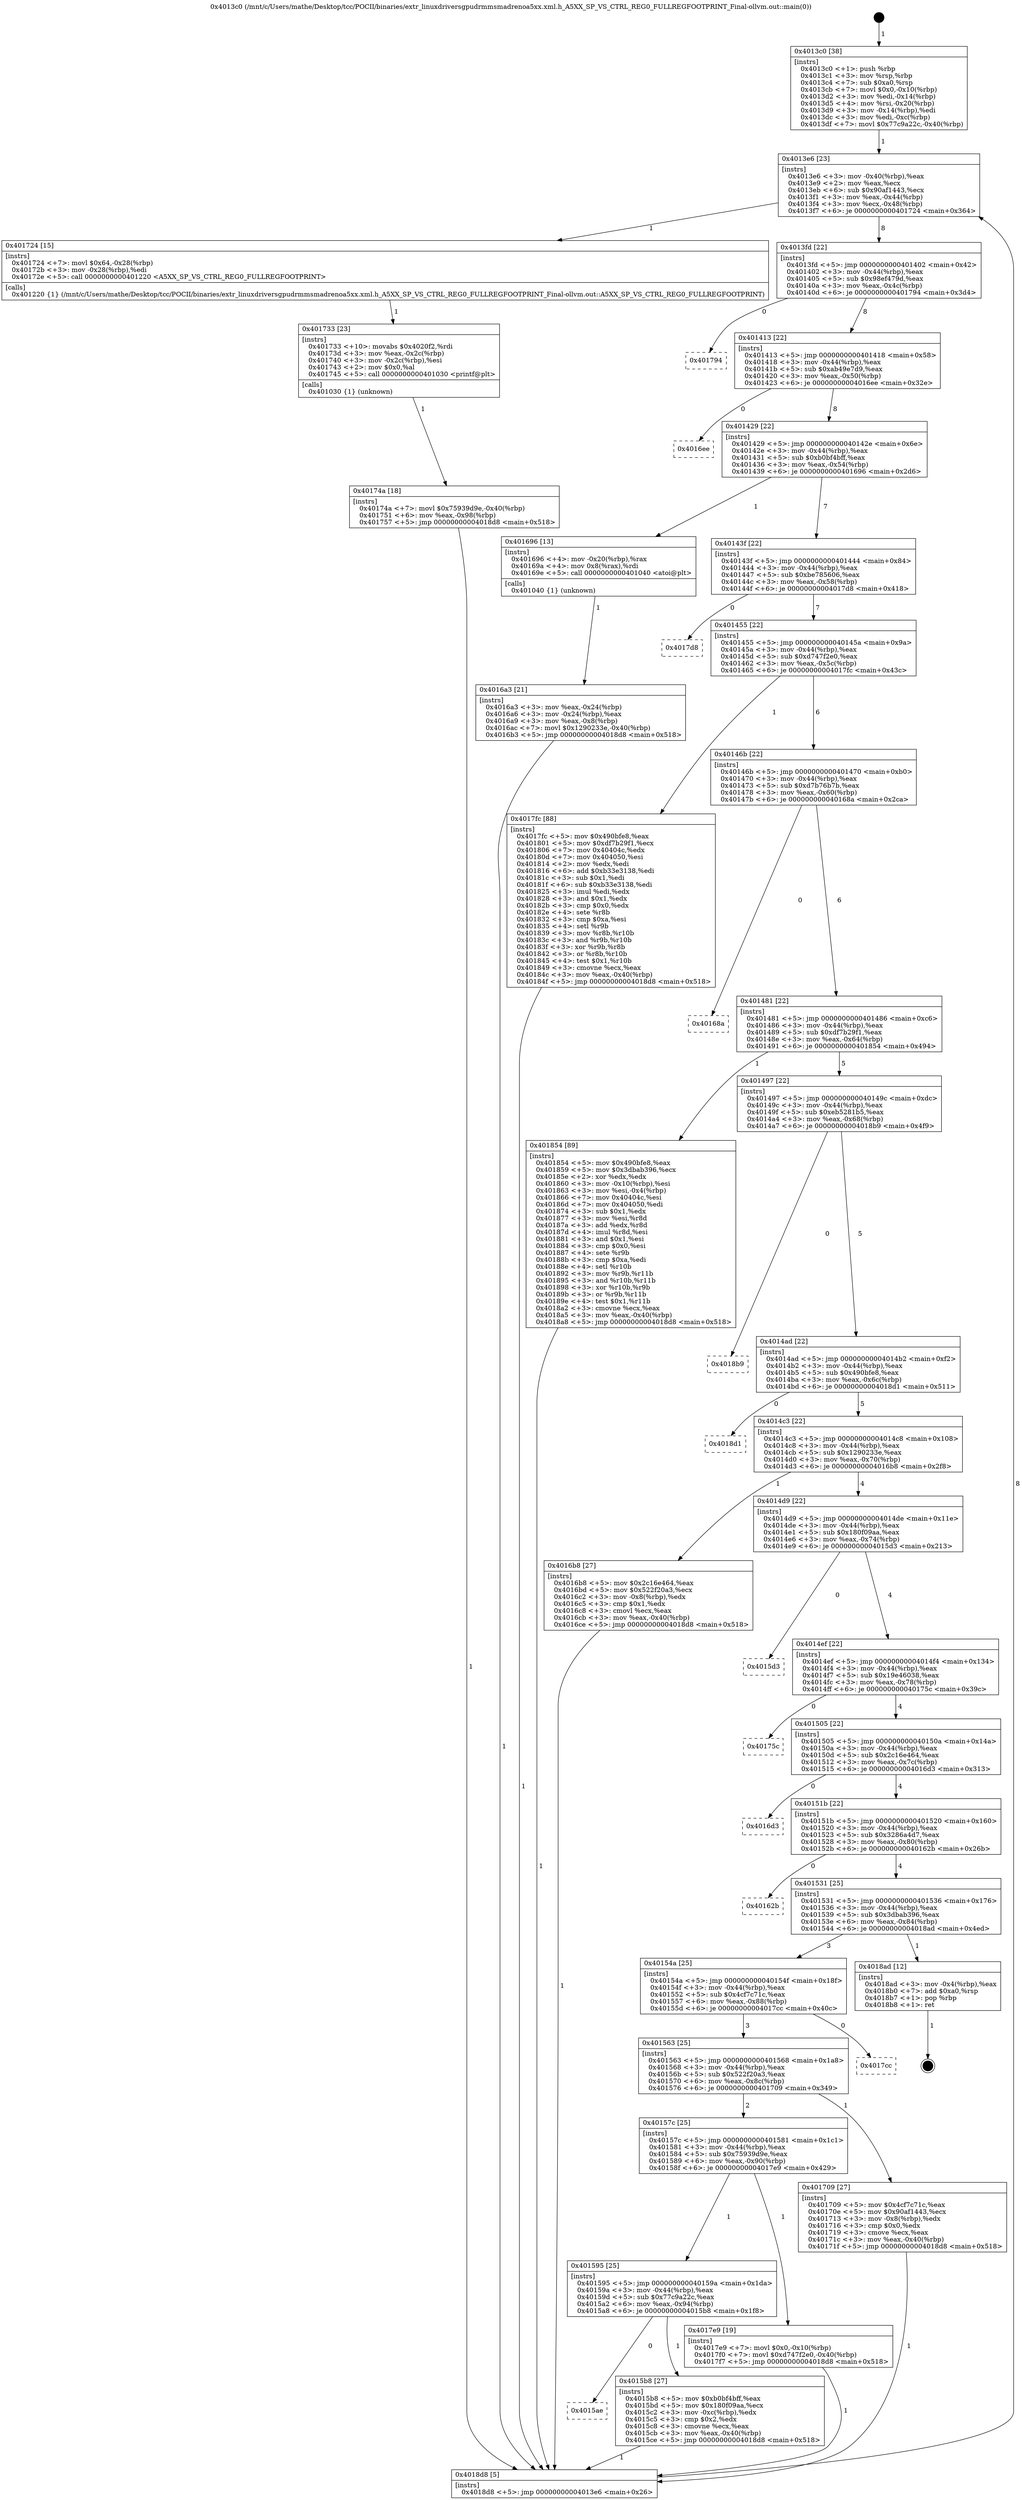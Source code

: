 digraph "0x4013c0" {
  label = "0x4013c0 (/mnt/c/Users/mathe/Desktop/tcc/POCII/binaries/extr_linuxdriversgpudrmmsmadrenoa5xx.xml.h_A5XX_SP_VS_CTRL_REG0_FULLREGFOOTPRINT_Final-ollvm.out::main(0))"
  labelloc = "t"
  node[shape=record]

  Entry [label="",width=0.3,height=0.3,shape=circle,fillcolor=black,style=filled]
  "0x4013e6" [label="{
     0x4013e6 [23]\l
     | [instrs]\l
     &nbsp;&nbsp;0x4013e6 \<+3\>: mov -0x40(%rbp),%eax\l
     &nbsp;&nbsp;0x4013e9 \<+2\>: mov %eax,%ecx\l
     &nbsp;&nbsp;0x4013eb \<+6\>: sub $0x90af1443,%ecx\l
     &nbsp;&nbsp;0x4013f1 \<+3\>: mov %eax,-0x44(%rbp)\l
     &nbsp;&nbsp;0x4013f4 \<+3\>: mov %ecx,-0x48(%rbp)\l
     &nbsp;&nbsp;0x4013f7 \<+6\>: je 0000000000401724 \<main+0x364\>\l
  }"]
  "0x401724" [label="{
     0x401724 [15]\l
     | [instrs]\l
     &nbsp;&nbsp;0x401724 \<+7\>: movl $0x64,-0x28(%rbp)\l
     &nbsp;&nbsp;0x40172b \<+3\>: mov -0x28(%rbp),%edi\l
     &nbsp;&nbsp;0x40172e \<+5\>: call 0000000000401220 \<A5XX_SP_VS_CTRL_REG0_FULLREGFOOTPRINT\>\l
     | [calls]\l
     &nbsp;&nbsp;0x401220 \{1\} (/mnt/c/Users/mathe/Desktop/tcc/POCII/binaries/extr_linuxdriversgpudrmmsmadrenoa5xx.xml.h_A5XX_SP_VS_CTRL_REG0_FULLREGFOOTPRINT_Final-ollvm.out::A5XX_SP_VS_CTRL_REG0_FULLREGFOOTPRINT)\l
  }"]
  "0x4013fd" [label="{
     0x4013fd [22]\l
     | [instrs]\l
     &nbsp;&nbsp;0x4013fd \<+5\>: jmp 0000000000401402 \<main+0x42\>\l
     &nbsp;&nbsp;0x401402 \<+3\>: mov -0x44(%rbp),%eax\l
     &nbsp;&nbsp;0x401405 \<+5\>: sub $0x98ef479d,%eax\l
     &nbsp;&nbsp;0x40140a \<+3\>: mov %eax,-0x4c(%rbp)\l
     &nbsp;&nbsp;0x40140d \<+6\>: je 0000000000401794 \<main+0x3d4\>\l
  }"]
  Exit [label="",width=0.3,height=0.3,shape=circle,fillcolor=black,style=filled,peripheries=2]
  "0x401794" [label="{
     0x401794\l
  }", style=dashed]
  "0x401413" [label="{
     0x401413 [22]\l
     | [instrs]\l
     &nbsp;&nbsp;0x401413 \<+5\>: jmp 0000000000401418 \<main+0x58\>\l
     &nbsp;&nbsp;0x401418 \<+3\>: mov -0x44(%rbp),%eax\l
     &nbsp;&nbsp;0x40141b \<+5\>: sub $0xab49e7d9,%eax\l
     &nbsp;&nbsp;0x401420 \<+3\>: mov %eax,-0x50(%rbp)\l
     &nbsp;&nbsp;0x401423 \<+6\>: je 00000000004016ee \<main+0x32e\>\l
  }"]
  "0x40174a" [label="{
     0x40174a [18]\l
     | [instrs]\l
     &nbsp;&nbsp;0x40174a \<+7\>: movl $0x75939d9e,-0x40(%rbp)\l
     &nbsp;&nbsp;0x401751 \<+6\>: mov %eax,-0x98(%rbp)\l
     &nbsp;&nbsp;0x401757 \<+5\>: jmp 00000000004018d8 \<main+0x518\>\l
  }"]
  "0x4016ee" [label="{
     0x4016ee\l
  }", style=dashed]
  "0x401429" [label="{
     0x401429 [22]\l
     | [instrs]\l
     &nbsp;&nbsp;0x401429 \<+5\>: jmp 000000000040142e \<main+0x6e\>\l
     &nbsp;&nbsp;0x40142e \<+3\>: mov -0x44(%rbp),%eax\l
     &nbsp;&nbsp;0x401431 \<+5\>: sub $0xb0bf4bff,%eax\l
     &nbsp;&nbsp;0x401436 \<+3\>: mov %eax,-0x54(%rbp)\l
     &nbsp;&nbsp;0x401439 \<+6\>: je 0000000000401696 \<main+0x2d6\>\l
  }"]
  "0x401733" [label="{
     0x401733 [23]\l
     | [instrs]\l
     &nbsp;&nbsp;0x401733 \<+10\>: movabs $0x4020f2,%rdi\l
     &nbsp;&nbsp;0x40173d \<+3\>: mov %eax,-0x2c(%rbp)\l
     &nbsp;&nbsp;0x401740 \<+3\>: mov -0x2c(%rbp),%esi\l
     &nbsp;&nbsp;0x401743 \<+2\>: mov $0x0,%al\l
     &nbsp;&nbsp;0x401745 \<+5\>: call 0000000000401030 \<printf@plt\>\l
     | [calls]\l
     &nbsp;&nbsp;0x401030 \{1\} (unknown)\l
  }"]
  "0x401696" [label="{
     0x401696 [13]\l
     | [instrs]\l
     &nbsp;&nbsp;0x401696 \<+4\>: mov -0x20(%rbp),%rax\l
     &nbsp;&nbsp;0x40169a \<+4\>: mov 0x8(%rax),%rdi\l
     &nbsp;&nbsp;0x40169e \<+5\>: call 0000000000401040 \<atoi@plt\>\l
     | [calls]\l
     &nbsp;&nbsp;0x401040 \{1\} (unknown)\l
  }"]
  "0x40143f" [label="{
     0x40143f [22]\l
     | [instrs]\l
     &nbsp;&nbsp;0x40143f \<+5\>: jmp 0000000000401444 \<main+0x84\>\l
     &nbsp;&nbsp;0x401444 \<+3\>: mov -0x44(%rbp),%eax\l
     &nbsp;&nbsp;0x401447 \<+5\>: sub $0xbe785606,%eax\l
     &nbsp;&nbsp;0x40144c \<+3\>: mov %eax,-0x58(%rbp)\l
     &nbsp;&nbsp;0x40144f \<+6\>: je 00000000004017d8 \<main+0x418\>\l
  }"]
  "0x4016a3" [label="{
     0x4016a3 [21]\l
     | [instrs]\l
     &nbsp;&nbsp;0x4016a3 \<+3\>: mov %eax,-0x24(%rbp)\l
     &nbsp;&nbsp;0x4016a6 \<+3\>: mov -0x24(%rbp),%eax\l
     &nbsp;&nbsp;0x4016a9 \<+3\>: mov %eax,-0x8(%rbp)\l
     &nbsp;&nbsp;0x4016ac \<+7\>: movl $0x1290233e,-0x40(%rbp)\l
     &nbsp;&nbsp;0x4016b3 \<+5\>: jmp 00000000004018d8 \<main+0x518\>\l
  }"]
  "0x4017d8" [label="{
     0x4017d8\l
  }", style=dashed]
  "0x401455" [label="{
     0x401455 [22]\l
     | [instrs]\l
     &nbsp;&nbsp;0x401455 \<+5\>: jmp 000000000040145a \<main+0x9a\>\l
     &nbsp;&nbsp;0x40145a \<+3\>: mov -0x44(%rbp),%eax\l
     &nbsp;&nbsp;0x40145d \<+5\>: sub $0xd747f2e0,%eax\l
     &nbsp;&nbsp;0x401462 \<+3\>: mov %eax,-0x5c(%rbp)\l
     &nbsp;&nbsp;0x401465 \<+6\>: je 00000000004017fc \<main+0x43c\>\l
  }"]
  "0x4013c0" [label="{
     0x4013c0 [38]\l
     | [instrs]\l
     &nbsp;&nbsp;0x4013c0 \<+1\>: push %rbp\l
     &nbsp;&nbsp;0x4013c1 \<+3\>: mov %rsp,%rbp\l
     &nbsp;&nbsp;0x4013c4 \<+7\>: sub $0xa0,%rsp\l
     &nbsp;&nbsp;0x4013cb \<+7\>: movl $0x0,-0x10(%rbp)\l
     &nbsp;&nbsp;0x4013d2 \<+3\>: mov %edi,-0x14(%rbp)\l
     &nbsp;&nbsp;0x4013d5 \<+4\>: mov %rsi,-0x20(%rbp)\l
     &nbsp;&nbsp;0x4013d9 \<+3\>: mov -0x14(%rbp),%edi\l
     &nbsp;&nbsp;0x4013dc \<+3\>: mov %edi,-0xc(%rbp)\l
     &nbsp;&nbsp;0x4013df \<+7\>: movl $0x77c9a22c,-0x40(%rbp)\l
  }"]
  "0x4017fc" [label="{
     0x4017fc [88]\l
     | [instrs]\l
     &nbsp;&nbsp;0x4017fc \<+5\>: mov $0x490bfe8,%eax\l
     &nbsp;&nbsp;0x401801 \<+5\>: mov $0xdf7b29f1,%ecx\l
     &nbsp;&nbsp;0x401806 \<+7\>: mov 0x40404c,%edx\l
     &nbsp;&nbsp;0x40180d \<+7\>: mov 0x404050,%esi\l
     &nbsp;&nbsp;0x401814 \<+2\>: mov %edx,%edi\l
     &nbsp;&nbsp;0x401816 \<+6\>: add $0xb33e3138,%edi\l
     &nbsp;&nbsp;0x40181c \<+3\>: sub $0x1,%edi\l
     &nbsp;&nbsp;0x40181f \<+6\>: sub $0xb33e3138,%edi\l
     &nbsp;&nbsp;0x401825 \<+3\>: imul %edi,%edx\l
     &nbsp;&nbsp;0x401828 \<+3\>: and $0x1,%edx\l
     &nbsp;&nbsp;0x40182b \<+3\>: cmp $0x0,%edx\l
     &nbsp;&nbsp;0x40182e \<+4\>: sete %r8b\l
     &nbsp;&nbsp;0x401832 \<+3\>: cmp $0xa,%esi\l
     &nbsp;&nbsp;0x401835 \<+4\>: setl %r9b\l
     &nbsp;&nbsp;0x401839 \<+3\>: mov %r8b,%r10b\l
     &nbsp;&nbsp;0x40183c \<+3\>: and %r9b,%r10b\l
     &nbsp;&nbsp;0x40183f \<+3\>: xor %r9b,%r8b\l
     &nbsp;&nbsp;0x401842 \<+3\>: or %r8b,%r10b\l
     &nbsp;&nbsp;0x401845 \<+4\>: test $0x1,%r10b\l
     &nbsp;&nbsp;0x401849 \<+3\>: cmovne %ecx,%eax\l
     &nbsp;&nbsp;0x40184c \<+3\>: mov %eax,-0x40(%rbp)\l
     &nbsp;&nbsp;0x40184f \<+5\>: jmp 00000000004018d8 \<main+0x518\>\l
  }"]
  "0x40146b" [label="{
     0x40146b [22]\l
     | [instrs]\l
     &nbsp;&nbsp;0x40146b \<+5\>: jmp 0000000000401470 \<main+0xb0\>\l
     &nbsp;&nbsp;0x401470 \<+3\>: mov -0x44(%rbp),%eax\l
     &nbsp;&nbsp;0x401473 \<+5\>: sub $0xd7b76b7b,%eax\l
     &nbsp;&nbsp;0x401478 \<+3\>: mov %eax,-0x60(%rbp)\l
     &nbsp;&nbsp;0x40147b \<+6\>: je 000000000040168a \<main+0x2ca\>\l
  }"]
  "0x4018d8" [label="{
     0x4018d8 [5]\l
     | [instrs]\l
     &nbsp;&nbsp;0x4018d8 \<+5\>: jmp 00000000004013e6 \<main+0x26\>\l
  }"]
  "0x40168a" [label="{
     0x40168a\l
  }", style=dashed]
  "0x401481" [label="{
     0x401481 [22]\l
     | [instrs]\l
     &nbsp;&nbsp;0x401481 \<+5\>: jmp 0000000000401486 \<main+0xc6\>\l
     &nbsp;&nbsp;0x401486 \<+3\>: mov -0x44(%rbp),%eax\l
     &nbsp;&nbsp;0x401489 \<+5\>: sub $0xdf7b29f1,%eax\l
     &nbsp;&nbsp;0x40148e \<+3\>: mov %eax,-0x64(%rbp)\l
     &nbsp;&nbsp;0x401491 \<+6\>: je 0000000000401854 \<main+0x494\>\l
  }"]
  "0x4015ae" [label="{
     0x4015ae\l
  }", style=dashed]
  "0x401854" [label="{
     0x401854 [89]\l
     | [instrs]\l
     &nbsp;&nbsp;0x401854 \<+5\>: mov $0x490bfe8,%eax\l
     &nbsp;&nbsp;0x401859 \<+5\>: mov $0x3dbab396,%ecx\l
     &nbsp;&nbsp;0x40185e \<+2\>: xor %edx,%edx\l
     &nbsp;&nbsp;0x401860 \<+3\>: mov -0x10(%rbp),%esi\l
     &nbsp;&nbsp;0x401863 \<+3\>: mov %esi,-0x4(%rbp)\l
     &nbsp;&nbsp;0x401866 \<+7\>: mov 0x40404c,%esi\l
     &nbsp;&nbsp;0x40186d \<+7\>: mov 0x404050,%edi\l
     &nbsp;&nbsp;0x401874 \<+3\>: sub $0x1,%edx\l
     &nbsp;&nbsp;0x401877 \<+3\>: mov %esi,%r8d\l
     &nbsp;&nbsp;0x40187a \<+3\>: add %edx,%r8d\l
     &nbsp;&nbsp;0x40187d \<+4\>: imul %r8d,%esi\l
     &nbsp;&nbsp;0x401881 \<+3\>: and $0x1,%esi\l
     &nbsp;&nbsp;0x401884 \<+3\>: cmp $0x0,%esi\l
     &nbsp;&nbsp;0x401887 \<+4\>: sete %r9b\l
     &nbsp;&nbsp;0x40188b \<+3\>: cmp $0xa,%edi\l
     &nbsp;&nbsp;0x40188e \<+4\>: setl %r10b\l
     &nbsp;&nbsp;0x401892 \<+3\>: mov %r9b,%r11b\l
     &nbsp;&nbsp;0x401895 \<+3\>: and %r10b,%r11b\l
     &nbsp;&nbsp;0x401898 \<+3\>: xor %r10b,%r9b\l
     &nbsp;&nbsp;0x40189b \<+3\>: or %r9b,%r11b\l
     &nbsp;&nbsp;0x40189e \<+4\>: test $0x1,%r11b\l
     &nbsp;&nbsp;0x4018a2 \<+3\>: cmovne %ecx,%eax\l
     &nbsp;&nbsp;0x4018a5 \<+3\>: mov %eax,-0x40(%rbp)\l
     &nbsp;&nbsp;0x4018a8 \<+5\>: jmp 00000000004018d8 \<main+0x518\>\l
  }"]
  "0x401497" [label="{
     0x401497 [22]\l
     | [instrs]\l
     &nbsp;&nbsp;0x401497 \<+5\>: jmp 000000000040149c \<main+0xdc\>\l
     &nbsp;&nbsp;0x40149c \<+3\>: mov -0x44(%rbp),%eax\l
     &nbsp;&nbsp;0x40149f \<+5\>: sub $0xeb5281b5,%eax\l
     &nbsp;&nbsp;0x4014a4 \<+3\>: mov %eax,-0x68(%rbp)\l
     &nbsp;&nbsp;0x4014a7 \<+6\>: je 00000000004018b9 \<main+0x4f9\>\l
  }"]
  "0x4015b8" [label="{
     0x4015b8 [27]\l
     | [instrs]\l
     &nbsp;&nbsp;0x4015b8 \<+5\>: mov $0xb0bf4bff,%eax\l
     &nbsp;&nbsp;0x4015bd \<+5\>: mov $0x180f09aa,%ecx\l
     &nbsp;&nbsp;0x4015c2 \<+3\>: mov -0xc(%rbp),%edx\l
     &nbsp;&nbsp;0x4015c5 \<+3\>: cmp $0x2,%edx\l
     &nbsp;&nbsp;0x4015c8 \<+3\>: cmovne %ecx,%eax\l
     &nbsp;&nbsp;0x4015cb \<+3\>: mov %eax,-0x40(%rbp)\l
     &nbsp;&nbsp;0x4015ce \<+5\>: jmp 00000000004018d8 \<main+0x518\>\l
  }"]
  "0x4018b9" [label="{
     0x4018b9\l
  }", style=dashed]
  "0x4014ad" [label="{
     0x4014ad [22]\l
     | [instrs]\l
     &nbsp;&nbsp;0x4014ad \<+5\>: jmp 00000000004014b2 \<main+0xf2\>\l
     &nbsp;&nbsp;0x4014b2 \<+3\>: mov -0x44(%rbp),%eax\l
     &nbsp;&nbsp;0x4014b5 \<+5\>: sub $0x490bfe8,%eax\l
     &nbsp;&nbsp;0x4014ba \<+3\>: mov %eax,-0x6c(%rbp)\l
     &nbsp;&nbsp;0x4014bd \<+6\>: je 00000000004018d1 \<main+0x511\>\l
  }"]
  "0x401595" [label="{
     0x401595 [25]\l
     | [instrs]\l
     &nbsp;&nbsp;0x401595 \<+5\>: jmp 000000000040159a \<main+0x1da\>\l
     &nbsp;&nbsp;0x40159a \<+3\>: mov -0x44(%rbp),%eax\l
     &nbsp;&nbsp;0x40159d \<+5\>: sub $0x77c9a22c,%eax\l
     &nbsp;&nbsp;0x4015a2 \<+6\>: mov %eax,-0x94(%rbp)\l
     &nbsp;&nbsp;0x4015a8 \<+6\>: je 00000000004015b8 \<main+0x1f8\>\l
  }"]
  "0x4018d1" [label="{
     0x4018d1\l
  }", style=dashed]
  "0x4014c3" [label="{
     0x4014c3 [22]\l
     | [instrs]\l
     &nbsp;&nbsp;0x4014c3 \<+5\>: jmp 00000000004014c8 \<main+0x108\>\l
     &nbsp;&nbsp;0x4014c8 \<+3\>: mov -0x44(%rbp),%eax\l
     &nbsp;&nbsp;0x4014cb \<+5\>: sub $0x1290233e,%eax\l
     &nbsp;&nbsp;0x4014d0 \<+3\>: mov %eax,-0x70(%rbp)\l
     &nbsp;&nbsp;0x4014d3 \<+6\>: je 00000000004016b8 \<main+0x2f8\>\l
  }"]
  "0x4017e9" [label="{
     0x4017e9 [19]\l
     | [instrs]\l
     &nbsp;&nbsp;0x4017e9 \<+7\>: movl $0x0,-0x10(%rbp)\l
     &nbsp;&nbsp;0x4017f0 \<+7\>: movl $0xd747f2e0,-0x40(%rbp)\l
     &nbsp;&nbsp;0x4017f7 \<+5\>: jmp 00000000004018d8 \<main+0x518\>\l
  }"]
  "0x4016b8" [label="{
     0x4016b8 [27]\l
     | [instrs]\l
     &nbsp;&nbsp;0x4016b8 \<+5\>: mov $0x2c16e464,%eax\l
     &nbsp;&nbsp;0x4016bd \<+5\>: mov $0x522f20a3,%ecx\l
     &nbsp;&nbsp;0x4016c2 \<+3\>: mov -0x8(%rbp),%edx\l
     &nbsp;&nbsp;0x4016c5 \<+3\>: cmp $0x1,%edx\l
     &nbsp;&nbsp;0x4016c8 \<+3\>: cmovl %ecx,%eax\l
     &nbsp;&nbsp;0x4016cb \<+3\>: mov %eax,-0x40(%rbp)\l
     &nbsp;&nbsp;0x4016ce \<+5\>: jmp 00000000004018d8 \<main+0x518\>\l
  }"]
  "0x4014d9" [label="{
     0x4014d9 [22]\l
     | [instrs]\l
     &nbsp;&nbsp;0x4014d9 \<+5\>: jmp 00000000004014de \<main+0x11e\>\l
     &nbsp;&nbsp;0x4014de \<+3\>: mov -0x44(%rbp),%eax\l
     &nbsp;&nbsp;0x4014e1 \<+5\>: sub $0x180f09aa,%eax\l
     &nbsp;&nbsp;0x4014e6 \<+3\>: mov %eax,-0x74(%rbp)\l
     &nbsp;&nbsp;0x4014e9 \<+6\>: je 00000000004015d3 \<main+0x213\>\l
  }"]
  "0x40157c" [label="{
     0x40157c [25]\l
     | [instrs]\l
     &nbsp;&nbsp;0x40157c \<+5\>: jmp 0000000000401581 \<main+0x1c1\>\l
     &nbsp;&nbsp;0x401581 \<+3\>: mov -0x44(%rbp),%eax\l
     &nbsp;&nbsp;0x401584 \<+5\>: sub $0x75939d9e,%eax\l
     &nbsp;&nbsp;0x401589 \<+6\>: mov %eax,-0x90(%rbp)\l
     &nbsp;&nbsp;0x40158f \<+6\>: je 00000000004017e9 \<main+0x429\>\l
  }"]
  "0x4015d3" [label="{
     0x4015d3\l
  }", style=dashed]
  "0x4014ef" [label="{
     0x4014ef [22]\l
     | [instrs]\l
     &nbsp;&nbsp;0x4014ef \<+5\>: jmp 00000000004014f4 \<main+0x134\>\l
     &nbsp;&nbsp;0x4014f4 \<+3\>: mov -0x44(%rbp),%eax\l
     &nbsp;&nbsp;0x4014f7 \<+5\>: sub $0x19e46038,%eax\l
     &nbsp;&nbsp;0x4014fc \<+3\>: mov %eax,-0x78(%rbp)\l
     &nbsp;&nbsp;0x4014ff \<+6\>: je 000000000040175c \<main+0x39c\>\l
  }"]
  "0x401709" [label="{
     0x401709 [27]\l
     | [instrs]\l
     &nbsp;&nbsp;0x401709 \<+5\>: mov $0x4cf7c71c,%eax\l
     &nbsp;&nbsp;0x40170e \<+5\>: mov $0x90af1443,%ecx\l
     &nbsp;&nbsp;0x401713 \<+3\>: mov -0x8(%rbp),%edx\l
     &nbsp;&nbsp;0x401716 \<+3\>: cmp $0x0,%edx\l
     &nbsp;&nbsp;0x401719 \<+3\>: cmove %ecx,%eax\l
     &nbsp;&nbsp;0x40171c \<+3\>: mov %eax,-0x40(%rbp)\l
     &nbsp;&nbsp;0x40171f \<+5\>: jmp 00000000004018d8 \<main+0x518\>\l
  }"]
  "0x40175c" [label="{
     0x40175c\l
  }", style=dashed]
  "0x401505" [label="{
     0x401505 [22]\l
     | [instrs]\l
     &nbsp;&nbsp;0x401505 \<+5\>: jmp 000000000040150a \<main+0x14a\>\l
     &nbsp;&nbsp;0x40150a \<+3\>: mov -0x44(%rbp),%eax\l
     &nbsp;&nbsp;0x40150d \<+5\>: sub $0x2c16e464,%eax\l
     &nbsp;&nbsp;0x401512 \<+3\>: mov %eax,-0x7c(%rbp)\l
     &nbsp;&nbsp;0x401515 \<+6\>: je 00000000004016d3 \<main+0x313\>\l
  }"]
  "0x401563" [label="{
     0x401563 [25]\l
     | [instrs]\l
     &nbsp;&nbsp;0x401563 \<+5\>: jmp 0000000000401568 \<main+0x1a8\>\l
     &nbsp;&nbsp;0x401568 \<+3\>: mov -0x44(%rbp),%eax\l
     &nbsp;&nbsp;0x40156b \<+5\>: sub $0x522f20a3,%eax\l
     &nbsp;&nbsp;0x401570 \<+6\>: mov %eax,-0x8c(%rbp)\l
     &nbsp;&nbsp;0x401576 \<+6\>: je 0000000000401709 \<main+0x349\>\l
  }"]
  "0x4016d3" [label="{
     0x4016d3\l
  }", style=dashed]
  "0x40151b" [label="{
     0x40151b [22]\l
     | [instrs]\l
     &nbsp;&nbsp;0x40151b \<+5\>: jmp 0000000000401520 \<main+0x160\>\l
     &nbsp;&nbsp;0x401520 \<+3\>: mov -0x44(%rbp),%eax\l
     &nbsp;&nbsp;0x401523 \<+5\>: sub $0x3286a4d7,%eax\l
     &nbsp;&nbsp;0x401528 \<+3\>: mov %eax,-0x80(%rbp)\l
     &nbsp;&nbsp;0x40152b \<+6\>: je 000000000040162b \<main+0x26b\>\l
  }"]
  "0x4017cc" [label="{
     0x4017cc\l
  }", style=dashed]
  "0x40162b" [label="{
     0x40162b\l
  }", style=dashed]
  "0x401531" [label="{
     0x401531 [25]\l
     | [instrs]\l
     &nbsp;&nbsp;0x401531 \<+5\>: jmp 0000000000401536 \<main+0x176\>\l
     &nbsp;&nbsp;0x401536 \<+3\>: mov -0x44(%rbp),%eax\l
     &nbsp;&nbsp;0x401539 \<+5\>: sub $0x3dbab396,%eax\l
     &nbsp;&nbsp;0x40153e \<+6\>: mov %eax,-0x84(%rbp)\l
     &nbsp;&nbsp;0x401544 \<+6\>: je 00000000004018ad \<main+0x4ed\>\l
  }"]
  "0x40154a" [label="{
     0x40154a [25]\l
     | [instrs]\l
     &nbsp;&nbsp;0x40154a \<+5\>: jmp 000000000040154f \<main+0x18f\>\l
     &nbsp;&nbsp;0x40154f \<+3\>: mov -0x44(%rbp),%eax\l
     &nbsp;&nbsp;0x401552 \<+5\>: sub $0x4cf7c71c,%eax\l
     &nbsp;&nbsp;0x401557 \<+6\>: mov %eax,-0x88(%rbp)\l
     &nbsp;&nbsp;0x40155d \<+6\>: je 00000000004017cc \<main+0x40c\>\l
  }"]
  "0x4018ad" [label="{
     0x4018ad [12]\l
     | [instrs]\l
     &nbsp;&nbsp;0x4018ad \<+3\>: mov -0x4(%rbp),%eax\l
     &nbsp;&nbsp;0x4018b0 \<+7\>: add $0xa0,%rsp\l
     &nbsp;&nbsp;0x4018b7 \<+1\>: pop %rbp\l
     &nbsp;&nbsp;0x4018b8 \<+1\>: ret\l
  }"]
  Entry -> "0x4013c0" [label=" 1"]
  "0x4013e6" -> "0x401724" [label=" 1"]
  "0x4013e6" -> "0x4013fd" [label=" 8"]
  "0x4018ad" -> Exit [label=" 1"]
  "0x4013fd" -> "0x401794" [label=" 0"]
  "0x4013fd" -> "0x401413" [label=" 8"]
  "0x401854" -> "0x4018d8" [label=" 1"]
  "0x401413" -> "0x4016ee" [label=" 0"]
  "0x401413" -> "0x401429" [label=" 8"]
  "0x4017fc" -> "0x4018d8" [label=" 1"]
  "0x401429" -> "0x401696" [label=" 1"]
  "0x401429" -> "0x40143f" [label=" 7"]
  "0x4017e9" -> "0x4018d8" [label=" 1"]
  "0x40143f" -> "0x4017d8" [label=" 0"]
  "0x40143f" -> "0x401455" [label=" 7"]
  "0x40174a" -> "0x4018d8" [label=" 1"]
  "0x401455" -> "0x4017fc" [label=" 1"]
  "0x401455" -> "0x40146b" [label=" 6"]
  "0x401733" -> "0x40174a" [label=" 1"]
  "0x40146b" -> "0x40168a" [label=" 0"]
  "0x40146b" -> "0x401481" [label=" 6"]
  "0x401724" -> "0x401733" [label=" 1"]
  "0x401481" -> "0x401854" [label=" 1"]
  "0x401481" -> "0x401497" [label=" 5"]
  "0x401709" -> "0x4018d8" [label=" 1"]
  "0x401497" -> "0x4018b9" [label=" 0"]
  "0x401497" -> "0x4014ad" [label=" 5"]
  "0x4016b8" -> "0x4018d8" [label=" 1"]
  "0x4014ad" -> "0x4018d1" [label=" 0"]
  "0x4014ad" -> "0x4014c3" [label=" 5"]
  "0x401696" -> "0x4016a3" [label=" 1"]
  "0x4014c3" -> "0x4016b8" [label=" 1"]
  "0x4014c3" -> "0x4014d9" [label=" 4"]
  "0x4018d8" -> "0x4013e6" [label=" 8"]
  "0x4014d9" -> "0x4015d3" [label=" 0"]
  "0x4014d9" -> "0x4014ef" [label=" 4"]
  "0x4015b8" -> "0x4018d8" [label=" 1"]
  "0x4014ef" -> "0x40175c" [label=" 0"]
  "0x4014ef" -> "0x401505" [label=" 4"]
  "0x401595" -> "0x4015ae" [label=" 0"]
  "0x401505" -> "0x4016d3" [label=" 0"]
  "0x401505" -> "0x40151b" [label=" 4"]
  "0x4016a3" -> "0x4018d8" [label=" 1"]
  "0x40151b" -> "0x40162b" [label=" 0"]
  "0x40151b" -> "0x401531" [label=" 4"]
  "0x40157c" -> "0x401595" [label=" 1"]
  "0x401531" -> "0x4018ad" [label=" 1"]
  "0x401531" -> "0x40154a" [label=" 3"]
  "0x40157c" -> "0x4017e9" [label=" 1"]
  "0x40154a" -> "0x4017cc" [label=" 0"]
  "0x40154a" -> "0x401563" [label=" 3"]
  "0x401595" -> "0x4015b8" [label=" 1"]
  "0x401563" -> "0x401709" [label=" 1"]
  "0x401563" -> "0x40157c" [label=" 2"]
  "0x4013c0" -> "0x4013e6" [label=" 1"]
}
